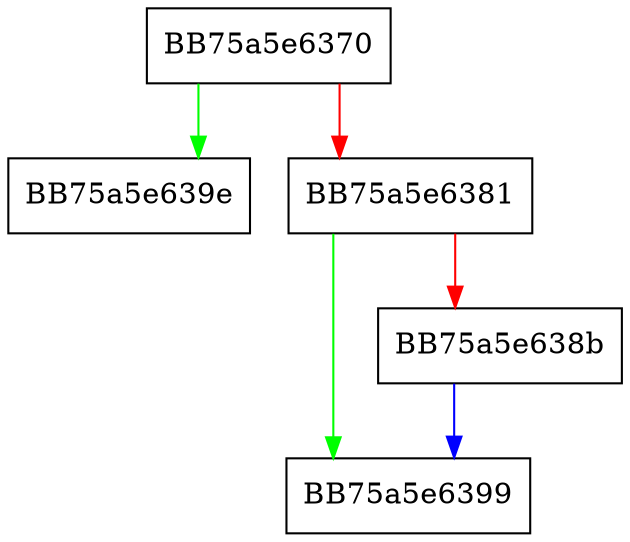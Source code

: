 digraph growth {
  node [shape="box"];
  graph [splines=ortho];
  BB75a5e6370 -> BB75a5e639e [color="green"];
  BB75a5e6370 -> BB75a5e6381 [color="red"];
  BB75a5e6381 -> BB75a5e6399 [color="green"];
  BB75a5e6381 -> BB75a5e638b [color="red"];
  BB75a5e638b -> BB75a5e6399 [color="blue"];
}